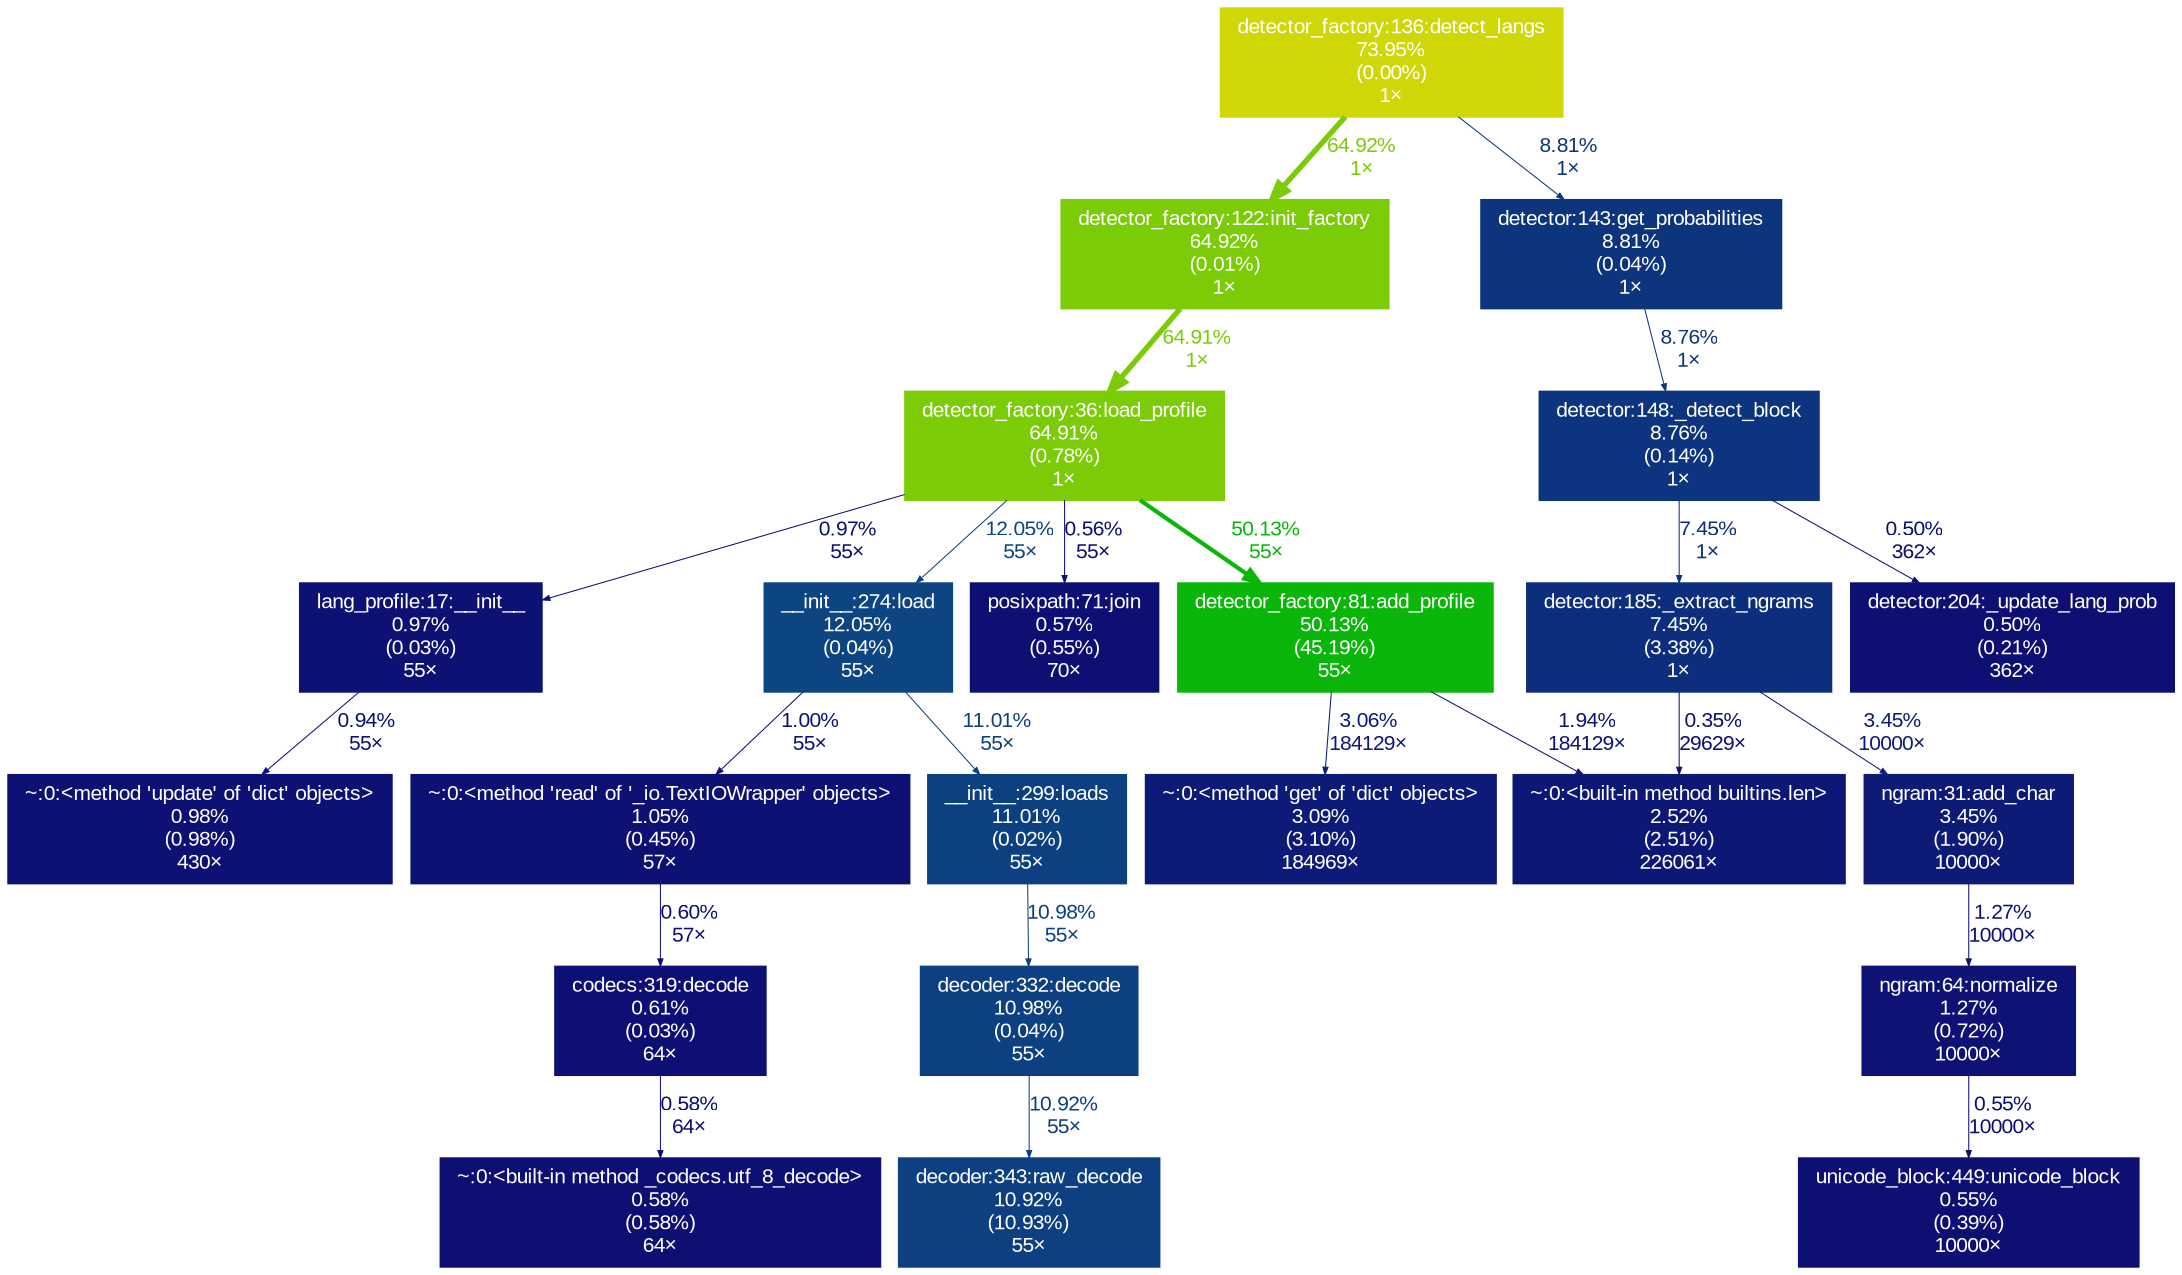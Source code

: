 digraph {
	graph [fontname=Arial, nodesep=0.125, ranksep=0.25];
	node [fontcolor=white, fontname=Arial, height=0, shape=box, style=filled, width=0];
	edge [fontname=Arial];
	4 [color="#0d0f73", fontcolor="#ffffff", fontsize="10.00", label="posixpath:71:join\n0.57%\n(0.55%)\n70×", tooltip="/home/redhat/.pyenv/versions/3.8.6/lib/python3.8/posixpath.py"];
	25 [color="#0ab60a", fontcolor="#ffffff", fontsize="10.00", label="detector_factory:81:add_profile\n50.13%\n(45.19%)\n55×", tooltip="/home/redhat/Рабочий стол/projects/git/git_learning_vbodachevskaya/detector_factory.py"];
	25 -> 66 [arrowsize="0.35", color="#0d1a77", fontcolor="#0d1a77", fontsize="10.00", label="3.06%\n184129×", labeldistance="0.50", penwidth="0.50"];
	25 -> 502 [arrowsize="0.35", color="#0d1575", fontcolor="#0d1575", fontsize="10.00", label="1.94%\n184129×", labeldistance="0.50", penwidth="0.50"];
	26 [color="#0d2e7c", fontcolor="#ffffff", fontsize="10.00", label="detector:185:_extract_ngrams\n7.45%\n(3.38%)\n1×", tooltip="/home/redhat/Рабочий стол/projects/git/git_learning_vbodachevskaya/detector.py"];
	26 -> 199 [arrowsize="0.35", color="#0d1b77", fontcolor="#0d1b77", fontsize="10.00", label="3.45%\n10000×", labeldistance="0.50", penwidth="0.50"];
	26 -> 502 [arrowsize="0.35", color="#0d0e73", fontcolor="#0d0e73", fontsize="10.00", label="0.35%\n29629×", labeldistance="0.50", penwidth="0.50"];
	66 [color="#0d1a77", fontcolor="#ffffff", fontsize="10.00", label="~:0:<method 'get' of 'dict' objects>\n3.09%\n(3.10%)\n184969×", tooltip="~"];
	100 [color="#0d1174", fontcolor="#ffffff", fontsize="10.00", label="~:0:<method 'update' of 'dict' objects>\n0.98%\n(0.98%)\n430×", tooltip="~"];
	106 [color="#0d1174", fontcolor="#ffffff", fontsize="10.00", label="lang_profile:17:__init__\n0.97%\n(0.03%)\n55×", tooltip="/home/redhat/Рабочий стол/projects/git/git_learning_vbodachevskaya/utils/lang_profile.py"];
	106 -> 100 [arrowsize="0.35", color="#0d1174", fontcolor="#0d1174", fontsize="10.00", label="0.94%\n55×", labeldistance="0.50", penwidth="0.50"];
	192 [color="#7ccb07", fontcolor="#ffffff", fontsize="10.00", label="detector_factory:36:load_profile\n64.91%\n(0.78%)\n1×", tooltip="/home/redhat/Рабочий стол/projects/git/git_learning_vbodachevskaya/detector_factory.py"];
	192 -> 4 [arrowsize="0.35", color="#0d0f73", fontcolor="#0d0f73", fontsize="10.00", label="0.56%\n55×", labeldistance="0.50", penwidth="0.50"];
	192 -> 25 [arrowsize="0.71", color="#0ab60a", fontcolor="#0ab60a", fontsize="10.00", label="50.13%\n55×", labeldistance="2.01", penwidth="2.01"];
	192 -> 106 [arrowsize="0.35", color="#0d1174", fontcolor="#0d1174", fontsize="10.00", label="0.97%\n55×", labeldistance="0.50", penwidth="0.50"];
	192 -> 330 [arrowsize="0.35", color="#0d4582", fontcolor="#0d4582", fontsize="10.00", label="12.05%\n55×", labeldistance="0.50", penwidth="0.50"];
	193 [color="#0d4081", fontcolor="#ffffff", fontsize="10.00", label="__init__:299:loads\n11.01%\n(0.02%)\n55×", tooltip="/home/redhat/.pyenv/versions/3.8.6/lib/python3.8/json/__init__.py"];
	193 -> 278 [arrowsize="0.35", color="#0d4081", fontcolor="#0d4081", fontsize="10.00", label="10.98%\n55×", labeldistance="0.50", penwidth="0.50"];
	199 [color="#0d1b77", fontcolor="#ffffff", fontsize="10.00", label="ngram:31:add_char\n3.45%\n(1.90%)\n10000×", tooltip="/home/redhat/Рабочий стол/projects/git/git_learning_vbodachevskaya/utils/ngram.py"];
	199 -> 993 [arrowsize="0.35", color="#0d1274", fontcolor="#0d1274", fontsize="10.00", label="1.27%\n10000×", labeldistance="0.50", penwidth="0.50"];
	278 [color="#0d4081", fontcolor="#ffffff", fontsize="10.00", label="decoder:332:decode\n10.98%\n(0.04%)\n55×", tooltip="/home/redhat/.pyenv/versions/3.8.6/lib/python3.8/json/decoder.py"];
	278 -> 1078 [arrowsize="0.35", color="#0d3f81", fontcolor="#0d3f81", fontsize="10.00", label="10.92%\n55×", labeldistance="0.50", penwidth="0.50"];
	291 [color="#0d0f73", fontcolor="#ffffff", fontsize="10.00", label="~:0:<built-in method _codecs.utf_8_decode>\n0.58%\n(0.58%)\n64×", tooltip="~"];
	292 [color="#0d0f74", fontcolor="#ffffff", fontsize="10.00", label="codecs:319:decode\n0.61%\n(0.03%)\n64×", tooltip="/home/redhat/.pyenv/versions/3.8.6/lib/python3.8/codecs.py"];
	292 -> 291 [arrowsize="0.35", color="#0d0f73", fontcolor="#0d0f73", fontsize="10.00", label="0.58%\n64×", labeldistance="0.50", penwidth="0.50"];
	329 [color="#0d1174", fontcolor="#ffffff", fontsize="10.00", label="~:0:<method 'read' of '_io.TextIOWrapper' objects>\n1.05%\n(0.45%)\n57×", tooltip="~"];
	329 -> 292 [arrowsize="0.35", color="#0d0f74", fontcolor="#0d0f74", fontsize="10.00", label="0.60%\n57×", labeldistance="0.50", penwidth="0.50"];
	330 [color="#0d4582", fontcolor="#ffffff", fontsize="10.00", label="__init__:274:load\n12.05%\n(0.04%)\n55×", tooltip="/home/redhat/.pyenv/versions/3.8.6/lib/python3.8/json/__init__.py"];
	330 -> 193 [arrowsize="0.35", color="#0d4081", fontcolor="#0d4081", fontsize="10.00", label="11.01%\n55×", labeldistance="0.50", penwidth="0.50"];
	330 -> 329 [arrowsize="0.35", color="#0d1174", fontcolor="#0d1174", fontsize="10.00", label="1.00%\n55×", labeldistance="0.50", penwidth="0.50"];
	502 [color="#0d1776", fontcolor="#ffffff", fontsize="10.00", label="~:0:<built-in method builtins.len>\n2.52%\n(2.51%)\n226061×", tooltip="~"];
	506 [color="#0d347e", fontcolor="#ffffff", fontsize="10.00", label="detector:148:_detect_block\n8.76%\n(0.14%)\n1×", tooltip="/home/redhat/Рабочий стол/projects/git/git_learning_vbodachevskaya/detector.py"];
	506 -> 26 [arrowsize="0.35", color="#0d2e7c", fontcolor="#0d2e7c", fontsize="10.00", label="7.45%\n1×", labeldistance="0.50", penwidth="0.50"];
	506 -> 1026 [arrowsize="0.35", color="#0d0f73", fontcolor="#0d0f73", fontsize="10.00", label="0.50%\n362×", labeldistance="0.50", penwidth="0.50"];
	524 [color="#0d0f73", fontcolor="#ffffff", fontsize="10.00", label="unicode_block:449:unicode_block\n0.55%\n(0.39%)\n10000×", tooltip="/home/redhat/Рабочий стол/projects/git/git_learning_vbodachevskaya/utils/unicode_block.py"];
	993 [color="#0d1274", fontcolor="#ffffff", fontsize="10.00", label="ngram:64:normalize\n1.27%\n(0.72%)\n10000×", tooltip="/home/redhat/Рабочий стол/projects/git/git_learning_vbodachevskaya/utils/ngram.py"];
	993 -> 524 [arrowsize="0.35", color="#0d0f73", fontcolor="#0d0f73", fontsize="10.00", label="0.55%\n10000×", labeldistance="0.50", penwidth="0.50"];
	1019 [color="#7ccb07", fontcolor="#ffffff", fontsize="10.00", label="detector_factory:122:init_factory\n64.92%\n(0.01%)\n1×", tooltip="/home/redhat/Рабочий стол/projects/git/git_learning_vbodachevskaya/detector_factory.py"];
	1019 -> 192 [arrowsize="0.81", color="#7ccb07", fontcolor="#7ccb07", fontsize="10.00", label="64.91%\n1×", labeldistance="2.60", penwidth="2.60"];
	1021 [color="#cfd806", fontcolor="#ffffff", fontsize="10.00", label="detector_factory:136:detect_langs\n73.95%\n(0.00%)\n1×", tooltip="/home/redhat/Рабочий стол/projects/git/git_learning_vbodachevskaya/detector_factory.py"];
	1021 -> 1019 [arrowsize="0.81", color="#7ccb07", fontcolor="#7ccb07", fontsize="10.00", label="64.92%\n1×", labeldistance="2.60", penwidth="2.60"];
	1021 -> 1025 [arrowsize="0.35", color="#0d357e", fontcolor="#0d357e", fontsize="10.00", label="8.81%\n1×", labeldistance="0.50", penwidth="0.50"];
	1025 [color="#0d357e", fontcolor="#ffffff", fontsize="10.00", label="detector:143:get_probabilities\n8.81%\n(0.04%)\n1×", tooltip="/home/redhat/Рабочий стол/projects/git/git_learning_vbodachevskaya/detector.py"];
	1025 -> 506 [arrowsize="0.35", color="#0d347e", fontcolor="#0d347e", fontsize="10.00", label="8.76%\n1×", labeldistance="0.50", penwidth="0.50"];
	1026 [color="#0d0f73", fontcolor="#ffffff", fontsize="10.00", label="detector:204:_update_lang_prob\n0.50%\n(0.21%)\n362×", tooltip="/home/redhat/Рабочий стол/projects/git/git_learning_vbodachevskaya/detector.py"];
	1078 [color="#0d3f81", fontcolor="#ffffff", fontsize="10.00", label="decoder:343:raw_decode\n10.92%\n(10.93%)\n55×", tooltip="/home/redhat/.pyenv/versions/3.8.6/lib/python3.8/json/decoder.py"];
}
